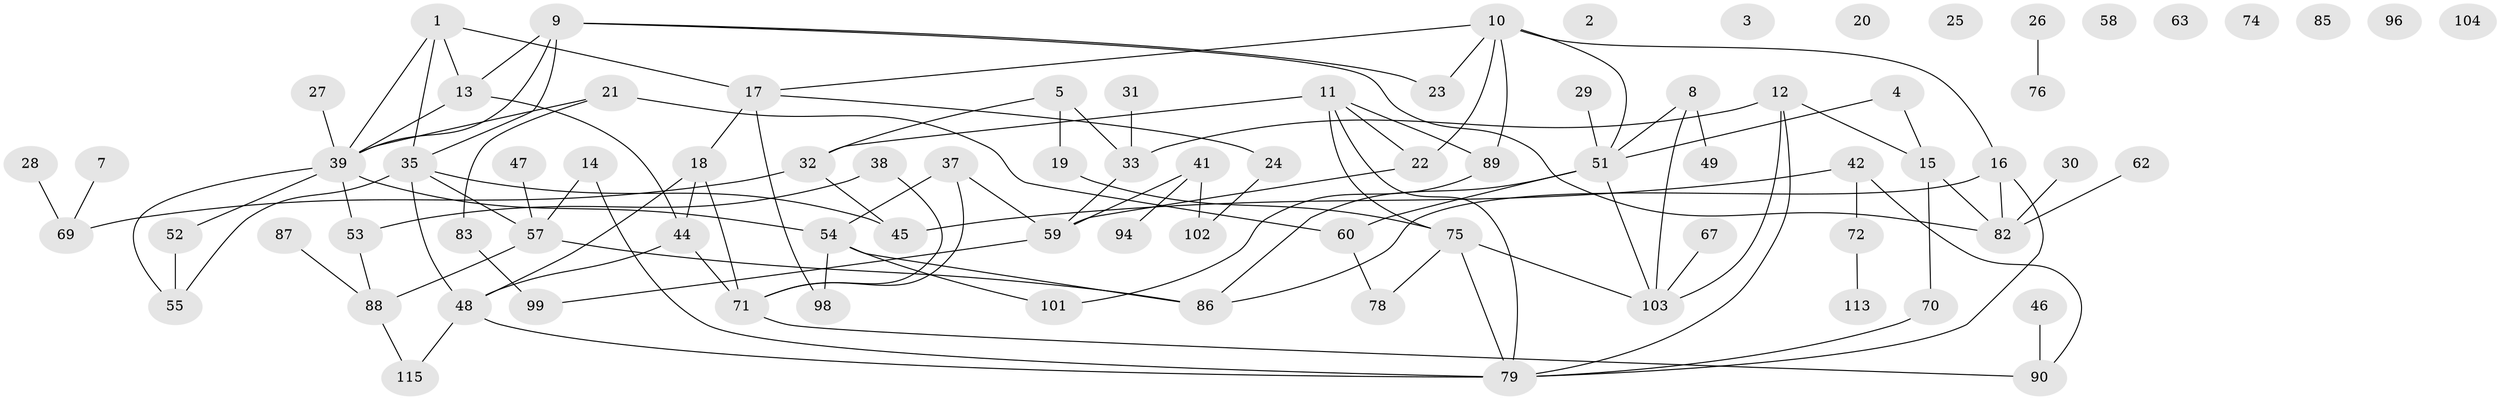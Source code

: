 // Generated by graph-tools (version 1.1) at 2025/23/03/03/25 07:23:29]
// undirected, 83 vertices, 112 edges
graph export_dot {
graph [start="1"]
  node [color=gray90,style=filled];
  1;
  2;
  3 [super="+6"];
  4;
  5;
  7;
  8;
  9 [super="+91"];
  10 [super="+110"];
  11 [super="+36"];
  12 [super="+65"];
  13 [super="+40"];
  14 [super="+56"];
  15 [super="+77"];
  16 [super="+108"];
  17 [super="+116"];
  18 [super="+34"];
  19;
  20;
  21 [super="+97"];
  22;
  23 [super="+43"];
  24 [super="+109"];
  25;
  26;
  27;
  28;
  29;
  30;
  31;
  32;
  33 [super="+117"];
  35 [super="+50"];
  37;
  38;
  39 [super="+81"];
  41 [super="+107"];
  42 [super="+68"];
  44;
  45;
  46;
  47;
  48 [super="+66"];
  49;
  51 [super="+118"];
  52 [super="+64"];
  53 [super="+111"];
  54 [super="+61"];
  55;
  57 [super="+73"];
  58;
  59 [super="+84"];
  60 [super="+114"];
  62;
  63;
  67;
  69 [super="+80"];
  70;
  71 [super="+93"];
  72;
  74;
  75 [super="+92"];
  76;
  78;
  79 [super="+95"];
  82 [super="+105"];
  83;
  85;
  86;
  87;
  88 [super="+106"];
  89;
  90 [super="+100"];
  94;
  96;
  98;
  99;
  101;
  102;
  103 [super="+112"];
  104;
  113;
  115;
  1 -- 17;
  1 -- 35;
  1 -- 39;
  1 -- 13;
  4 -- 15;
  4 -- 51;
  5 -- 19;
  5 -- 32;
  5 -- 33;
  7 -- 69;
  8 -- 49;
  8 -- 103;
  8 -- 51;
  9 -- 23;
  9 -- 35;
  9 -- 39;
  9 -- 82;
  9 -- 13;
  10 -- 23;
  10 -- 51;
  10 -- 22;
  10 -- 89;
  10 -- 16;
  10 -- 17;
  11 -- 22;
  11 -- 32;
  11 -- 79;
  11 -- 89;
  11 -- 75;
  12 -- 33;
  12 -- 103;
  12 -- 79;
  12 -- 15;
  13 -- 44;
  13 -- 39;
  14 -- 57;
  14 -- 79;
  15 -- 70;
  15 -- 82;
  16 -- 79;
  16 -- 82 [weight=2];
  16 -- 86;
  17 -- 18;
  17 -- 98;
  17 -- 24;
  18 -- 44;
  18 -- 48;
  18 -- 71 [weight=2];
  19 -- 75;
  21 -- 83;
  21 -- 60;
  21 -- 39;
  22 -- 59;
  24 -- 102;
  26 -- 76;
  27 -- 39;
  28 -- 69;
  29 -- 51;
  30 -- 82;
  31 -- 33;
  32 -- 45;
  32 -- 69;
  33 -- 59;
  35 -- 45;
  35 -- 57;
  35 -- 48;
  35 -- 55;
  37 -- 71;
  37 -- 59;
  37 -- 54;
  38 -- 53;
  38 -- 71;
  39 -- 52;
  39 -- 53;
  39 -- 55;
  39 -- 54 [weight=2];
  41 -- 102;
  41 -- 59;
  41 -- 94;
  42 -- 45;
  42 -- 72;
  42 -- 90;
  44 -- 48;
  44 -- 71;
  46 -- 90;
  47 -- 57;
  48 -- 115;
  48 -- 79;
  51 -- 60;
  51 -- 86;
  51 -- 103;
  52 -- 55;
  53 -- 88;
  54 -- 86;
  54 -- 98;
  54 -- 101;
  57 -- 86;
  57 -- 88;
  59 -- 99;
  60 -- 78;
  62 -- 82;
  67 -- 103;
  70 -- 79;
  71 -- 90;
  72 -- 113;
  75 -- 103;
  75 -- 78;
  75 -- 79;
  83 -- 99;
  87 -- 88;
  88 -- 115;
  89 -- 101;
}
